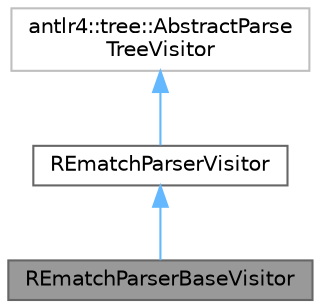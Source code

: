 digraph "REmatchParserBaseVisitor"
{
 // LATEX_PDF_SIZE
  bgcolor="transparent";
  edge [fontname=Helvetica,fontsize=10,labelfontname=Helvetica,labelfontsize=10];
  node [fontname=Helvetica,fontsize=10,shape=box,height=0.2,width=0.4];
  Node1 [label="REmatchParserBaseVisitor",height=0.2,width=0.4,color="gray40", fillcolor="grey60", style="filled", fontcolor="black",tooltip="This class provides an empty implementation of REmatchParserVisitor, which can be extended to create ..."];
  Node2 -> Node1 [dir="back",color="steelblue1",style="solid"];
  Node2 [label="REmatchParserVisitor",height=0.2,width=0.4,color="gray40", fillcolor="white", style="filled",URL="$da/daa/classREmatchParserVisitor.html",tooltip="This class defines an abstract visitor for a parse tree produced by REmatchParser."];
  Node3 -> Node2 [dir="back",color="steelblue1",style="solid"];
  Node3 [label="antlr4::tree::AbstractParse\lTreeVisitor",height=0.2,width=0.4,color="grey75", fillcolor="white", style="filled",tooltip=" "];
}
